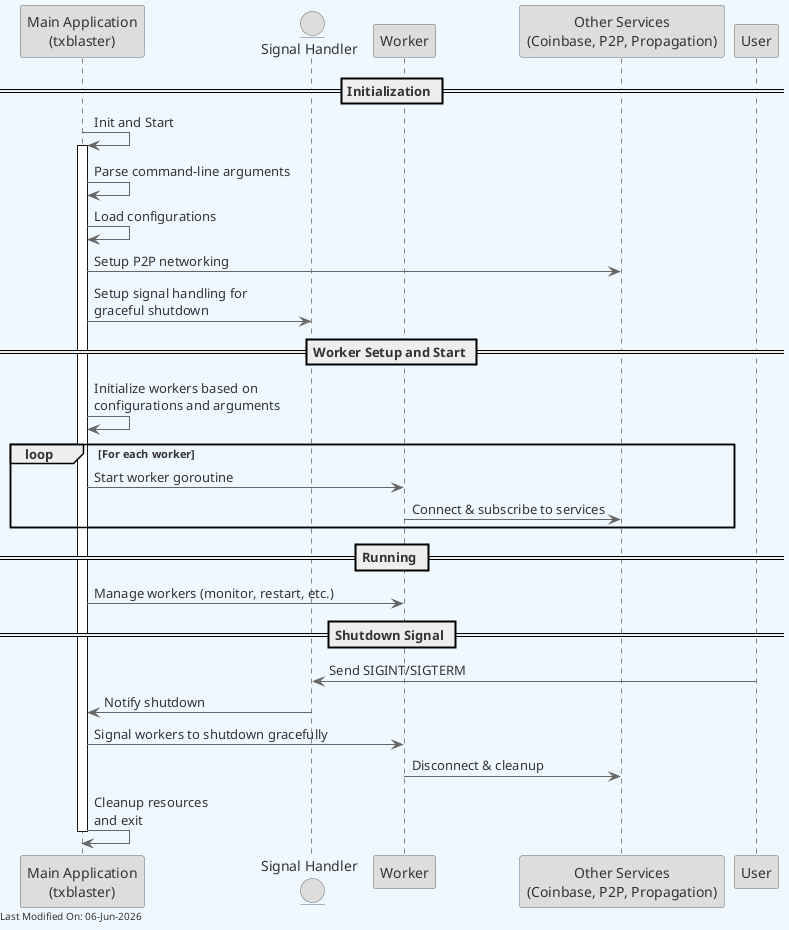 @startuml txblaster Initialization and Worker Management
skinparam backgroundColor #F0F8FF
skinparam defaultFontColor #333333
skinparam arrowColor #666666

' Define borders for all elements
skinparam entity {
  BorderColor #666666
  BackgroundColor #DDDDDD
}

skinparam control {
  BorderColor #666666
  BackgroundColor #DDDDDD
}

skinparam participant {
  BorderColor #666666
  BackgroundColor #DDDDDD
}



participant "Main Application\n(txblaster)" as MainApp
entity "Signal Handler" as SignalHandler
participant Worker
participant "Other Services\n(Coinbase, P2P, Propagation)" as ExternalServices

== Initialization ==
MainApp -> MainApp : Init and Start
activate MainApp
MainApp -> MainApp : Parse command-line arguments
MainApp -> MainApp : Load configurations
MainApp -> ExternalServices : Setup P2P networking
MainApp -> SignalHandler : Setup signal handling for\ngraceful shutdown

== Worker Setup and Start ==
MainApp -> MainApp : Initialize workers based on\nconfigurations and arguments
loop For each worker
    MainApp -> Worker : Start worker goroutine
    Worker -> ExternalServices : Connect & subscribe to services
end

== Running ==
MainApp -> Worker : Manage workers (monitor, restart, etc.)

== Shutdown Signal ==
User -> SignalHandler : Send SIGINT/SIGTERM
SignalHandler -> MainApp : Notify shutdown
MainApp -> Worker : Signal workers to shutdown gracefully
Worker -> ExternalServices : Disconnect & cleanup
MainApp -> MainApp : Cleanup resources\nand exit

deactivate MainApp

left footer Last Modified On: %date("dd-MMM-yyyy")

@enduml
